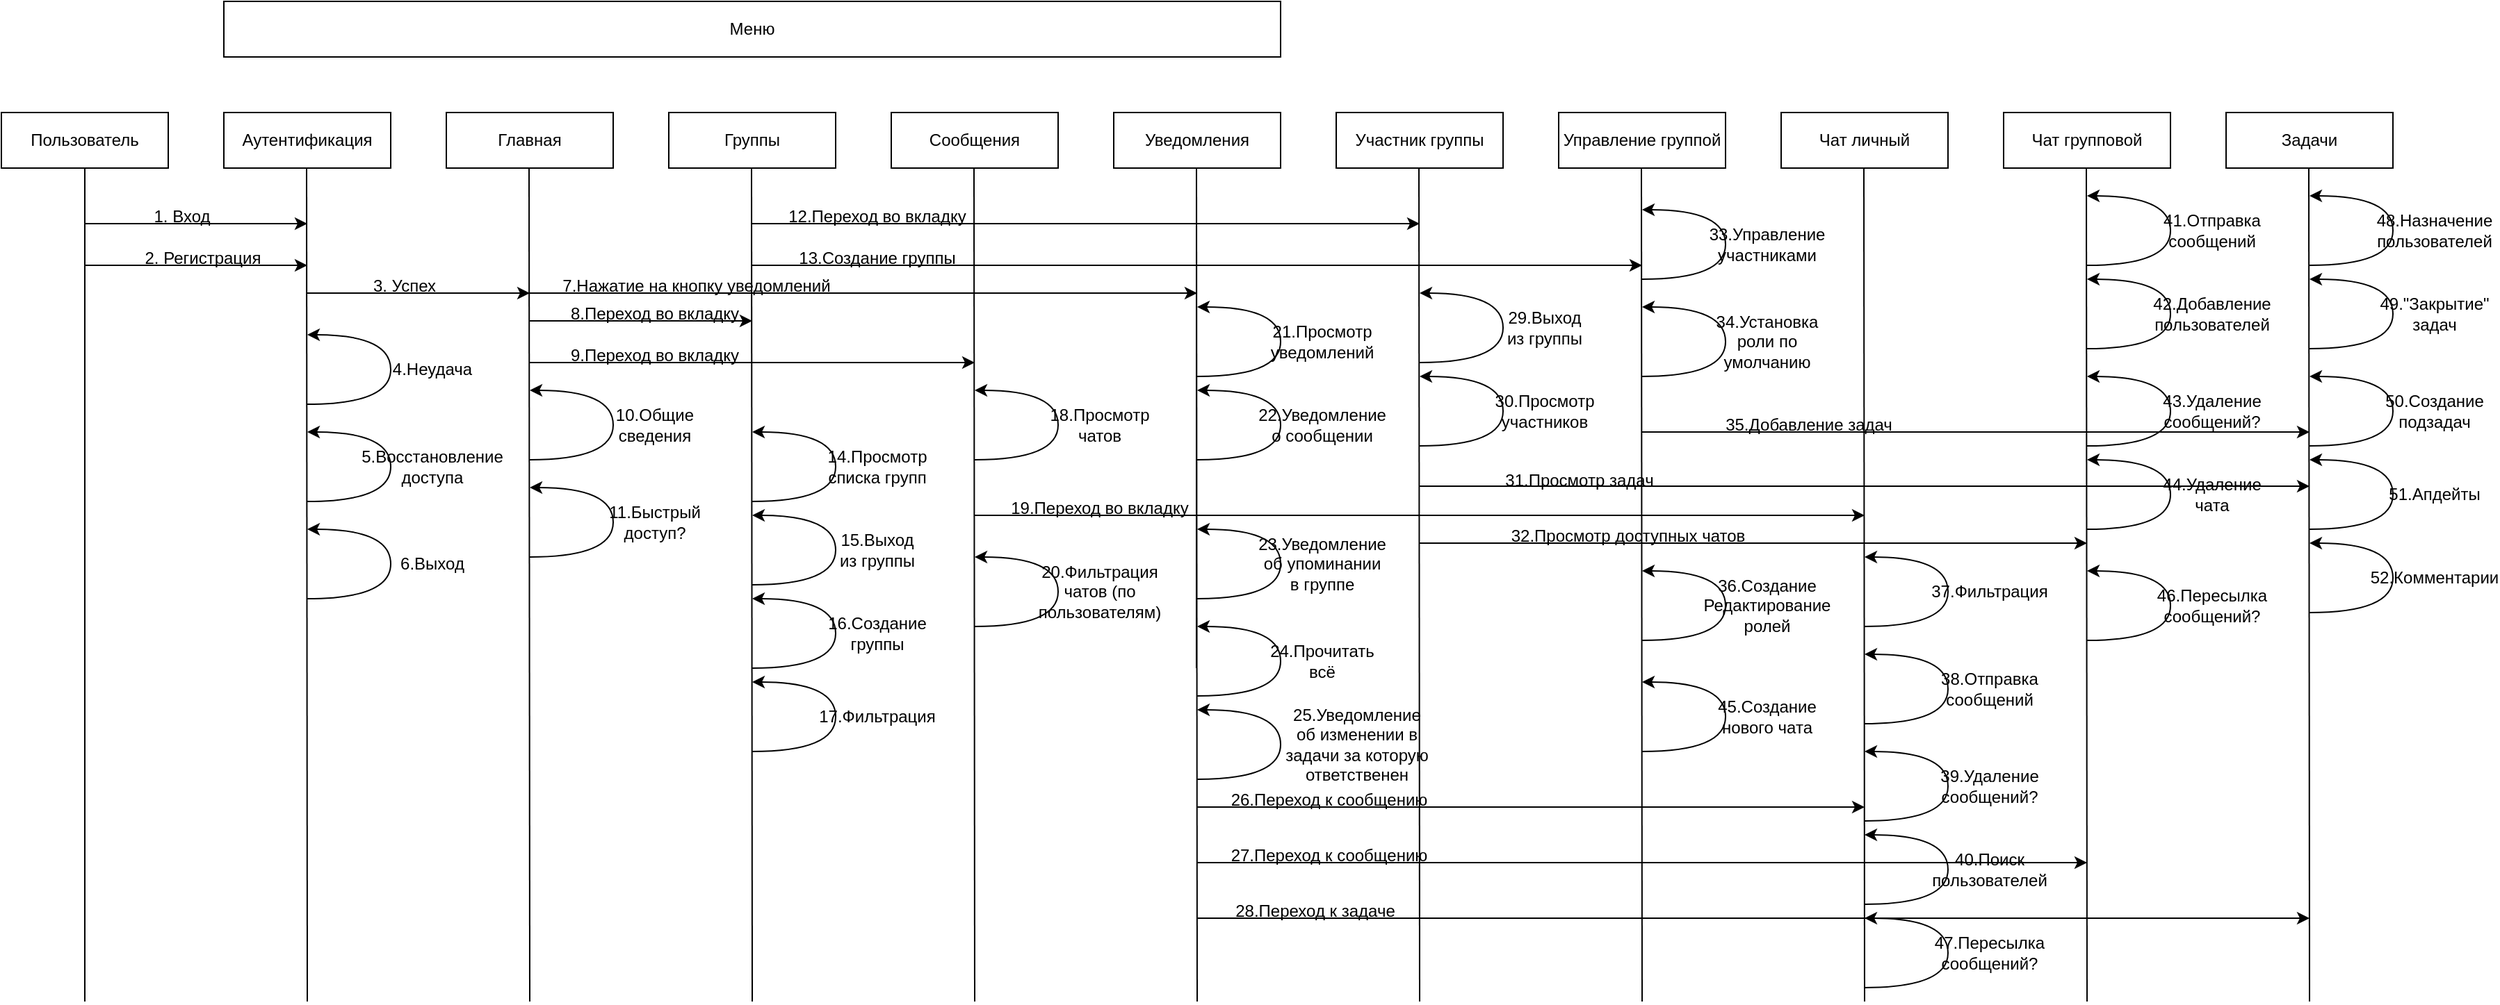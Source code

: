 <mxfile version="24.4.6" type="github">
  <diagram name="Страница — 1" id="s5lSltHHKo5J-6hGRJNd">
    <mxGraphModel dx="2066" dy="2324" grid="1" gridSize="10" guides="1" tooltips="1" connect="1" arrows="1" fold="1" page="1" pageScale="1" pageWidth="827" pageHeight="1169" math="0" shadow="0">
      <root>
        <mxCell id="0" />
        <mxCell id="1" parent="0" />
        <mxCell id="kUCPnOPIUIojSf-nV9jS-2" value="Пользователь" style="rounded=0;whiteSpace=wrap;html=1;" parent="1" vertex="1">
          <mxGeometry x="80" y="40" width="120" height="40" as="geometry" />
        </mxCell>
        <mxCell id="kUCPnOPIUIojSf-nV9jS-3" value="Аутентификация" style="rounded=0;whiteSpace=wrap;html=1;" parent="1" vertex="1">
          <mxGeometry x="240" y="40" width="120" height="40" as="geometry" />
        </mxCell>
        <mxCell id="kUCPnOPIUIojSf-nV9jS-5" value="" style="endArrow=none;html=1;rounded=0;entryX=0.5;entryY=1;entryDx=0;entryDy=0;" parent="1" target="kUCPnOPIUIojSf-nV9jS-2" edge="1">
          <mxGeometry width="50" height="50" relative="1" as="geometry">
            <mxPoint x="140" y="680" as="sourcePoint" />
            <mxPoint x="440" y="380" as="targetPoint" />
          </mxGeometry>
        </mxCell>
        <mxCell id="kUCPnOPIUIojSf-nV9jS-6" value="" style="endArrow=classic;html=1;rounded=0;" parent="1" edge="1">
          <mxGeometry width="50" height="50" relative="1" as="geometry">
            <mxPoint x="140" y="120" as="sourcePoint" />
            <mxPoint x="300" y="120" as="targetPoint" />
          </mxGeometry>
        </mxCell>
        <mxCell id="kUCPnOPIUIojSf-nV9jS-7" value="" style="endArrow=none;html=1;rounded=0;entryX=0.5;entryY=1;entryDx=0;entryDy=0;" parent="1" edge="1">
          <mxGeometry width="50" height="50" relative="1" as="geometry">
            <mxPoint x="300" y="680" as="sourcePoint" />
            <mxPoint x="299.5" y="80" as="targetPoint" />
          </mxGeometry>
        </mxCell>
        <mxCell id="kUCPnOPIUIojSf-nV9jS-8" value="1. Вход" style="text;html=1;align=center;verticalAlign=middle;whiteSpace=wrap;rounded=0;" parent="1" vertex="1">
          <mxGeometry x="180" y="100" width="60" height="30" as="geometry" />
        </mxCell>
        <mxCell id="kUCPnOPIUIojSf-nV9jS-10" value="" style="endArrow=classic;html=1;rounded=0;" parent="1" edge="1">
          <mxGeometry width="50" height="50" relative="1" as="geometry">
            <mxPoint x="140" y="150" as="sourcePoint" />
            <mxPoint x="300" y="150" as="targetPoint" />
          </mxGeometry>
        </mxCell>
        <mxCell id="kUCPnOPIUIojSf-nV9jS-11" value="2. Регистрация" style="text;html=1;align=center;verticalAlign=middle;whiteSpace=wrap;rounded=0;" parent="1" vertex="1">
          <mxGeometry x="180" y="130" width="90" height="30" as="geometry" />
        </mxCell>
        <mxCell id="kUCPnOPIUIojSf-nV9jS-13" value="Главная" style="rounded=0;whiteSpace=wrap;html=1;" parent="1" vertex="1">
          <mxGeometry x="400" y="40" width="120" height="40" as="geometry" />
        </mxCell>
        <mxCell id="kUCPnOPIUIojSf-nV9jS-14" value="" style="endArrow=none;html=1;rounded=0;entryX=0.5;entryY=1;entryDx=0;entryDy=0;" parent="1" edge="1">
          <mxGeometry width="50" height="50" relative="1" as="geometry">
            <mxPoint x="460" y="680" as="sourcePoint" />
            <mxPoint x="459.5" y="80" as="targetPoint" />
          </mxGeometry>
        </mxCell>
        <mxCell id="kUCPnOPIUIojSf-nV9jS-15" value="Группы" style="rounded=0;whiteSpace=wrap;html=1;" parent="1" vertex="1">
          <mxGeometry x="560" y="40" width="120" height="40" as="geometry" />
        </mxCell>
        <mxCell id="kUCPnOPIUIojSf-nV9jS-16" value="" style="endArrow=none;html=1;rounded=0;entryX=0.5;entryY=1;entryDx=0;entryDy=0;" parent="1" edge="1">
          <mxGeometry width="50" height="50" relative="1" as="geometry">
            <mxPoint x="620" y="680" as="sourcePoint" />
            <mxPoint x="619.5" y="80" as="targetPoint" />
          </mxGeometry>
        </mxCell>
        <mxCell id="kUCPnOPIUIojSf-nV9jS-17" value="Сообщения" style="rounded=0;whiteSpace=wrap;html=1;" parent="1" vertex="1">
          <mxGeometry x="720" y="40" width="120" height="40" as="geometry" />
        </mxCell>
        <mxCell id="kUCPnOPIUIojSf-nV9jS-18" value="" style="endArrow=none;html=1;rounded=0;entryX=0.5;entryY=1;entryDx=0;entryDy=0;" parent="1" edge="1">
          <mxGeometry width="50" height="50" relative="1" as="geometry">
            <mxPoint x="780" y="680" as="sourcePoint" />
            <mxPoint x="779.5" y="80" as="targetPoint" />
          </mxGeometry>
        </mxCell>
        <mxCell id="kUCPnOPIUIojSf-nV9jS-19" value="" style="endArrow=classic;html=1;rounded=0;" parent="1" edge="1">
          <mxGeometry width="50" height="50" relative="1" as="geometry">
            <mxPoint x="460" y="190" as="sourcePoint" />
            <mxPoint x="620" y="190" as="targetPoint" />
          </mxGeometry>
        </mxCell>
        <mxCell id="kUCPnOPIUIojSf-nV9jS-20" value="8.Переход во вкладку" style="text;html=1;align=center;verticalAlign=middle;whiteSpace=wrap;rounded=0;" parent="1" vertex="1">
          <mxGeometry x="480" y="170" width="140" height="30" as="geometry" />
        </mxCell>
        <mxCell id="kUCPnOPIUIojSf-nV9jS-21" value="" style="endArrow=classic;html=1;rounded=0;" parent="1" edge="1">
          <mxGeometry width="50" height="50" relative="1" as="geometry">
            <mxPoint x="460" y="220" as="sourcePoint" />
            <mxPoint x="780" y="220" as="targetPoint" />
          </mxGeometry>
        </mxCell>
        <mxCell id="kUCPnOPIUIojSf-nV9jS-25" value="" style="endArrow=classic;html=1;rounded=0;" parent="1" edge="1">
          <mxGeometry width="50" height="50" relative="1" as="geometry">
            <mxPoint x="300" y="170" as="sourcePoint" />
            <mxPoint x="460" y="170" as="targetPoint" />
          </mxGeometry>
        </mxCell>
        <mxCell id="kUCPnOPIUIojSf-nV9jS-26" value="3. Успех" style="text;html=1;align=center;verticalAlign=middle;whiteSpace=wrap;rounded=0;" parent="1" vertex="1">
          <mxGeometry x="340" y="150" width="60" height="30" as="geometry" />
        </mxCell>
        <mxCell id="kUCPnOPIUIojSf-nV9jS-27" value="" style="curved=1;endArrow=classic;html=1;rounded=0;" parent="1" edge="1">
          <mxGeometry width="50" height="50" relative="1" as="geometry">
            <mxPoint x="300" y="250" as="sourcePoint" />
            <mxPoint x="300" y="200" as="targetPoint" />
            <Array as="points">
              <mxPoint x="360" y="250" />
              <mxPoint x="360" y="200" />
              <mxPoint x="300" y="200" />
            </Array>
          </mxGeometry>
        </mxCell>
        <mxCell id="kUCPnOPIUIojSf-nV9jS-28" value="4.Неудача" style="text;html=1;align=center;verticalAlign=middle;whiteSpace=wrap;rounded=0;" parent="1" vertex="1">
          <mxGeometry x="360" y="210" width="60" height="30" as="geometry" />
        </mxCell>
        <mxCell id="kUCPnOPIUIojSf-nV9jS-31" value="9.Переход во вкладку" style="text;html=1;align=center;verticalAlign=middle;whiteSpace=wrap;rounded=0;" parent="1" vertex="1">
          <mxGeometry x="480" y="200" width="140" height="30" as="geometry" />
        </mxCell>
        <mxCell id="kUCPnOPIUIojSf-nV9jS-32" value="Уведомления" style="rounded=0;whiteSpace=wrap;html=1;" parent="1" vertex="1">
          <mxGeometry x="880" y="40" width="120" height="40" as="geometry" />
        </mxCell>
        <mxCell id="kUCPnOPIUIojSf-nV9jS-33" value="" style="endArrow=none;html=1;rounded=0;entryX=0.5;entryY=1;entryDx=0;entryDy=0;" parent="1" edge="1">
          <mxGeometry width="50" height="50" relative="1" as="geometry">
            <mxPoint x="939.5" y="440" as="sourcePoint" />
            <mxPoint x="939.5" y="80" as="targetPoint" />
          </mxGeometry>
        </mxCell>
        <mxCell id="kUCPnOPIUIojSf-nV9jS-34" value="" style="curved=1;endArrow=classic;html=1;rounded=0;" parent="1" edge="1">
          <mxGeometry width="50" height="50" relative="1" as="geometry">
            <mxPoint x="620" y="320" as="sourcePoint" />
            <mxPoint x="620" y="270" as="targetPoint" />
            <Array as="points">
              <mxPoint x="680" y="320" />
              <mxPoint x="680" y="270" />
              <mxPoint x="620" y="270" />
            </Array>
          </mxGeometry>
        </mxCell>
        <mxCell id="kUCPnOPIUIojSf-nV9jS-35" value="14.Просмотр списка групп" style="text;html=1;align=center;verticalAlign=middle;whiteSpace=wrap;rounded=0;" parent="1" vertex="1">
          <mxGeometry x="680" y="280" width="60" height="30" as="geometry" />
        </mxCell>
        <mxCell id="kUCPnOPIUIojSf-nV9jS-36" value="Участник группы" style="rounded=0;whiteSpace=wrap;html=1;" parent="1" vertex="1">
          <mxGeometry x="1040" y="40" width="120" height="40" as="geometry" />
        </mxCell>
        <mxCell id="kUCPnOPIUIojSf-nV9jS-37" value="" style="endArrow=none;html=1;rounded=0;entryX=0.5;entryY=1;entryDx=0;entryDy=0;" parent="1" edge="1">
          <mxGeometry width="50" height="50" relative="1" as="geometry">
            <mxPoint x="1100" y="680" as="sourcePoint" />
            <mxPoint x="1099.5" y="80" as="targetPoint" />
          </mxGeometry>
        </mxCell>
        <mxCell id="kUCPnOPIUIojSf-nV9jS-38" value="Управление группой" style="rounded=0;whiteSpace=wrap;html=1;" parent="1" vertex="1">
          <mxGeometry x="1200" y="40" width="120" height="40" as="geometry" />
        </mxCell>
        <mxCell id="kUCPnOPIUIojSf-nV9jS-39" value="" style="endArrow=none;html=1;rounded=0;entryX=0.5;entryY=1;entryDx=0;entryDy=0;" parent="1" edge="1">
          <mxGeometry width="50" height="50" relative="1" as="geometry">
            <mxPoint x="1260" y="680" as="sourcePoint" />
            <mxPoint x="1259.5" y="80" as="targetPoint" />
          </mxGeometry>
        </mxCell>
        <mxCell id="kUCPnOPIUIojSf-nV9jS-40" value="" style="curved=1;endArrow=classic;html=1;rounded=0;" parent="1" edge="1">
          <mxGeometry width="50" height="50" relative="1" as="geometry">
            <mxPoint x="620" y="380" as="sourcePoint" />
            <mxPoint x="620" y="330" as="targetPoint" />
            <Array as="points">
              <mxPoint x="680" y="380" />
              <mxPoint x="680" y="330" />
              <mxPoint x="620" y="330" />
            </Array>
          </mxGeometry>
        </mxCell>
        <mxCell id="kUCPnOPIUIojSf-nV9jS-41" value="15.Выход из группы" style="text;html=1;align=center;verticalAlign=middle;whiteSpace=wrap;rounded=0;" parent="1" vertex="1">
          <mxGeometry x="680" y="340" width="60" height="30" as="geometry" />
        </mxCell>
        <mxCell id="kUCPnOPIUIojSf-nV9jS-42" value="" style="endArrow=none;html=1;rounded=0;entryX=0.5;entryY=1;entryDx=0;entryDy=0;" parent="1" edge="1">
          <mxGeometry width="50" height="50" relative="1" as="geometry">
            <mxPoint x="940" y="680" as="sourcePoint" />
            <mxPoint x="939.5" y="80" as="targetPoint" />
          </mxGeometry>
        </mxCell>
        <mxCell id="kUCPnOPIUIojSf-nV9jS-46" value="" style="endArrow=classic;html=1;rounded=0;" parent="1" edge="1">
          <mxGeometry width="50" height="50" relative="1" as="geometry">
            <mxPoint x="620" y="120" as="sourcePoint" />
            <mxPoint x="1100" y="120" as="targetPoint" />
          </mxGeometry>
        </mxCell>
        <mxCell id="kUCPnOPIUIojSf-nV9jS-47" value="12.Переход во вкладку" style="text;html=1;align=center;verticalAlign=middle;whiteSpace=wrap;rounded=0;" parent="1" vertex="1">
          <mxGeometry x="640" y="100" width="140" height="30" as="geometry" />
        </mxCell>
        <mxCell id="kUCPnOPIUIojSf-nV9jS-50" value="" style="endArrow=classic;html=1;rounded=0;" parent="1" edge="1">
          <mxGeometry width="50" height="50" relative="1" as="geometry">
            <mxPoint x="620" y="150" as="sourcePoint" />
            <mxPoint x="1260" y="150" as="targetPoint" />
          </mxGeometry>
        </mxCell>
        <mxCell id="kUCPnOPIUIojSf-nV9jS-51" value="13.Создание группы" style="text;html=1;align=center;verticalAlign=middle;whiteSpace=wrap;rounded=0;" parent="1" vertex="1">
          <mxGeometry x="640" y="130" width="140" height="30" as="geometry" />
        </mxCell>
        <mxCell id="kUCPnOPIUIojSf-nV9jS-54" value="" style="curved=1;endArrow=classic;html=1;rounded=0;" parent="1" edge="1">
          <mxGeometry width="50" height="50" relative="1" as="geometry">
            <mxPoint x="780" y="290" as="sourcePoint" />
            <mxPoint x="780" y="240" as="targetPoint" />
            <Array as="points">
              <mxPoint x="840" y="290" />
              <mxPoint x="840" y="240" />
              <mxPoint x="780" y="240" />
            </Array>
          </mxGeometry>
        </mxCell>
        <mxCell id="kUCPnOPIUIojSf-nV9jS-55" value="18.&lt;span style=&quot;background-color: transparent; color: light-dark(rgb(0, 0, 0), rgb(255, 255, 255));&quot;&gt;Просмотр чатов&lt;/span&gt;" style="text;html=1;align=center;verticalAlign=middle;whiteSpace=wrap;rounded=0;" parent="1" vertex="1">
          <mxGeometry x="840" y="250" width="60" height="30" as="geometry" />
        </mxCell>
        <mxCell id="kUCPnOPIUIojSf-nV9jS-58" value="Чат личный" style="rounded=0;whiteSpace=wrap;html=1;" parent="1" vertex="1">
          <mxGeometry x="1360" y="40" width="120" height="40" as="geometry" />
        </mxCell>
        <mxCell id="kUCPnOPIUIojSf-nV9jS-59" value="" style="endArrow=none;html=1;rounded=0;entryX=0.5;entryY=1;entryDx=0;entryDy=0;" parent="1" edge="1">
          <mxGeometry width="50" height="50" relative="1" as="geometry">
            <mxPoint x="1420" y="680" as="sourcePoint" />
            <mxPoint x="1419.5" y="80" as="targetPoint" />
          </mxGeometry>
        </mxCell>
        <mxCell id="kUCPnOPIUIojSf-nV9jS-60" value="" style="endArrow=classic;html=1;rounded=0;" parent="1" edge="1">
          <mxGeometry width="50" height="50" relative="1" as="geometry">
            <mxPoint x="780" y="330" as="sourcePoint" />
            <mxPoint x="1420" y="330" as="targetPoint" />
          </mxGeometry>
        </mxCell>
        <mxCell id="kUCPnOPIUIojSf-nV9jS-61" value="19.Переход во вкладку" style="text;html=1;align=center;verticalAlign=middle;whiteSpace=wrap;rounded=0;" parent="1" vertex="1">
          <mxGeometry x="800" y="310" width="140" height="30" as="geometry" />
        </mxCell>
        <mxCell id="kUCPnOPIUIojSf-nV9jS-62" value="" style="curved=1;endArrow=classic;html=1;rounded=0;" parent="1" edge="1">
          <mxGeometry width="50" height="50" relative="1" as="geometry">
            <mxPoint x="620" y="440" as="sourcePoint" />
            <mxPoint x="620" y="390" as="targetPoint" />
            <Array as="points">
              <mxPoint x="680" y="440" />
              <mxPoint x="680" y="390" />
              <mxPoint x="620" y="390" />
            </Array>
          </mxGeometry>
        </mxCell>
        <mxCell id="kUCPnOPIUIojSf-nV9jS-63" value="16.Создание группы" style="text;html=1;align=center;verticalAlign=middle;whiteSpace=wrap;rounded=0;" parent="1" vertex="1">
          <mxGeometry x="680" y="400" width="60" height="30" as="geometry" />
        </mxCell>
        <mxCell id="kUCPnOPIUIojSf-nV9jS-64" value="" style="curved=1;endArrow=classic;html=1;rounded=0;" parent="1" edge="1">
          <mxGeometry width="50" height="50" relative="1" as="geometry">
            <mxPoint x="620" y="500" as="sourcePoint" />
            <mxPoint x="620" y="450" as="targetPoint" />
            <Array as="points">
              <mxPoint x="680" y="500" />
              <mxPoint x="680" y="450" />
              <mxPoint x="620" y="450" />
            </Array>
          </mxGeometry>
        </mxCell>
        <mxCell id="kUCPnOPIUIojSf-nV9jS-65" value="17.Фильтрация" style="text;html=1;align=center;verticalAlign=middle;whiteSpace=wrap;rounded=0;" parent="1" vertex="1">
          <mxGeometry x="680" y="460" width="60" height="30" as="geometry" />
        </mxCell>
        <mxCell id="kUCPnOPIUIojSf-nV9jS-66" value="" style="curved=1;endArrow=classic;html=1;rounded=0;" parent="1" edge="1">
          <mxGeometry width="50" height="50" relative="1" as="geometry">
            <mxPoint x="780" y="410" as="sourcePoint" />
            <mxPoint x="780" y="360" as="targetPoint" />
            <Array as="points">
              <mxPoint x="840" y="410" />
              <mxPoint x="840" y="360" />
              <mxPoint x="780" y="360" />
            </Array>
          </mxGeometry>
        </mxCell>
        <mxCell id="kUCPnOPIUIojSf-nV9jS-67" value="20.Фильтрация&lt;div&gt;чатов (по пользователям)&lt;/div&gt;" style="text;html=1;align=center;verticalAlign=middle;whiteSpace=wrap;rounded=0;" parent="1" vertex="1">
          <mxGeometry x="840" y="370" width="60" height="30" as="geometry" />
        </mxCell>
        <mxCell id="kUCPnOPIUIojSf-nV9jS-68" value="" style="curved=1;endArrow=classic;html=1;rounded=0;" parent="1" edge="1">
          <mxGeometry width="50" height="50" relative="1" as="geometry">
            <mxPoint x="1420" y="410" as="sourcePoint" />
            <mxPoint x="1420" y="360" as="targetPoint" />
            <Array as="points">
              <mxPoint x="1480" y="410" />
              <mxPoint x="1480" y="360" />
              <mxPoint x="1420" y="360" />
            </Array>
          </mxGeometry>
        </mxCell>
        <mxCell id="kUCPnOPIUIojSf-nV9jS-69" value="37.&lt;span style=&quot;background-color: initial;&quot;&gt;Фильтрация&lt;/span&gt;" style="text;html=1;align=center;verticalAlign=middle;whiteSpace=wrap;rounded=0;" parent="1" vertex="1">
          <mxGeometry x="1480" y="370" width="60" height="30" as="geometry" />
        </mxCell>
        <mxCell id="kUCPnOPIUIojSf-nV9jS-70" value="" style="curved=1;endArrow=classic;html=1;rounded=0;" parent="1" edge="1">
          <mxGeometry width="50" height="50" relative="1" as="geometry">
            <mxPoint x="1100" y="220" as="sourcePoint" />
            <mxPoint x="1100" y="170" as="targetPoint" />
            <Array as="points">
              <mxPoint x="1160" y="220" />
              <mxPoint x="1160" y="170" />
              <mxPoint x="1100" y="170" />
            </Array>
          </mxGeometry>
        </mxCell>
        <mxCell id="kUCPnOPIUIojSf-nV9jS-71" value="29.Выход из группы" style="text;html=1;align=center;verticalAlign=middle;whiteSpace=wrap;rounded=0;" parent="1" vertex="1">
          <mxGeometry x="1160" y="180" width="60" height="30" as="geometry" />
        </mxCell>
        <mxCell id="kUCPnOPIUIojSf-nV9jS-72" value="" style="curved=1;endArrow=classic;html=1;rounded=0;" parent="1" edge="1">
          <mxGeometry width="50" height="50" relative="1" as="geometry">
            <mxPoint x="1100" y="280" as="sourcePoint" />
            <mxPoint x="1100" y="230" as="targetPoint" />
            <Array as="points">
              <mxPoint x="1160" y="280" />
              <mxPoint x="1160" y="230" />
              <mxPoint x="1100" y="230" />
            </Array>
          </mxGeometry>
        </mxCell>
        <mxCell id="kUCPnOPIUIojSf-nV9jS-73" value="30.Просмотр участников" style="text;html=1;align=center;verticalAlign=middle;whiteSpace=wrap;rounded=0;" parent="1" vertex="1">
          <mxGeometry x="1160" y="240" width="60" height="30" as="geometry" />
        </mxCell>
        <mxCell id="kUCPnOPIUIojSf-nV9jS-74" value="" style="curved=1;endArrow=classic;html=1;rounded=0;" parent="1" edge="1">
          <mxGeometry width="50" height="50" relative="1" as="geometry">
            <mxPoint x="1420" y="480" as="sourcePoint" />
            <mxPoint x="1420" y="430" as="targetPoint" />
            <Array as="points">
              <mxPoint x="1480" y="480" />
              <mxPoint x="1480" y="430" />
              <mxPoint x="1420" y="430" />
            </Array>
          </mxGeometry>
        </mxCell>
        <mxCell id="kUCPnOPIUIojSf-nV9jS-75" value="38.Отправка сообщений" style="text;html=1;align=center;verticalAlign=middle;whiteSpace=wrap;rounded=0;" parent="1" vertex="1">
          <mxGeometry x="1480" y="440" width="60" height="30" as="geometry" />
        </mxCell>
        <mxCell id="kUCPnOPIUIojSf-nV9jS-76" value="Меню" style="rounded=0;whiteSpace=wrap;html=1;" parent="1" vertex="1">
          <mxGeometry x="240" y="-40" width="760" height="40" as="geometry" />
        </mxCell>
        <mxCell id="kUCPnOPIUIojSf-nV9jS-77" value="" style="curved=1;endArrow=classic;html=1;rounded=0;" parent="1" edge="1">
          <mxGeometry width="50" height="50" relative="1" as="geometry">
            <mxPoint x="300" y="320" as="sourcePoint" />
            <mxPoint x="300" y="270" as="targetPoint" />
            <Array as="points">
              <mxPoint x="360" y="320" />
              <mxPoint x="360" y="270" />
              <mxPoint x="300" y="270" />
            </Array>
          </mxGeometry>
        </mxCell>
        <mxCell id="kUCPnOPIUIojSf-nV9jS-78" value="5.Восстановление доступа" style="text;html=1;align=center;verticalAlign=middle;whiteSpace=wrap;rounded=0;" parent="1" vertex="1">
          <mxGeometry x="360" y="280" width="60" height="30" as="geometry" />
        </mxCell>
        <mxCell id="kUCPnOPIUIojSf-nV9jS-79" value="" style="curved=1;endArrow=classic;html=1;rounded=0;" parent="1" edge="1">
          <mxGeometry width="50" height="50" relative="1" as="geometry">
            <mxPoint x="460" y="290" as="sourcePoint" />
            <mxPoint x="460" y="240" as="targetPoint" />
            <Array as="points">
              <mxPoint x="520" y="290" />
              <mxPoint x="520" y="240" />
              <mxPoint x="460" y="240" />
            </Array>
          </mxGeometry>
        </mxCell>
        <mxCell id="kUCPnOPIUIojSf-nV9jS-80" value="10.Общие сведения" style="text;html=1;align=center;verticalAlign=middle;whiteSpace=wrap;rounded=0;" parent="1" vertex="1">
          <mxGeometry x="520" y="250" width="60" height="30" as="geometry" />
        </mxCell>
        <mxCell id="kUCPnOPIUIojSf-nV9jS-81" value="" style="curved=1;endArrow=classic;html=1;rounded=0;" parent="1" edge="1">
          <mxGeometry width="50" height="50" relative="1" as="geometry">
            <mxPoint x="460" y="360" as="sourcePoint" />
            <mxPoint x="460" y="310" as="targetPoint" />
            <Array as="points">
              <mxPoint x="520" y="360" />
              <mxPoint x="520" y="310" />
              <mxPoint x="460" y="310" />
            </Array>
          </mxGeometry>
        </mxCell>
        <mxCell id="kUCPnOPIUIojSf-nV9jS-82" value="11.Быстрый доступ?" style="text;html=1;align=center;verticalAlign=middle;whiteSpace=wrap;rounded=0;" parent="1" vertex="1">
          <mxGeometry x="520" y="320" width="60" height="30" as="geometry" />
        </mxCell>
        <mxCell id="kUCPnOPIUIojSf-nV9jS-83" value="" style="curved=1;endArrow=classic;html=1;rounded=0;" parent="1" edge="1">
          <mxGeometry width="50" height="50" relative="1" as="geometry">
            <mxPoint x="940" y="230" as="sourcePoint" />
            <mxPoint x="940" y="180" as="targetPoint" />
            <Array as="points">
              <mxPoint x="1000" y="230" />
              <mxPoint x="1000" y="180" />
              <mxPoint x="940" y="180" />
            </Array>
          </mxGeometry>
        </mxCell>
        <mxCell id="kUCPnOPIUIojSf-nV9jS-84" value="21.Просмотр уведомлений" style="text;html=1;align=center;verticalAlign=middle;whiteSpace=wrap;rounded=0;" parent="1" vertex="1">
          <mxGeometry x="1000" y="190" width="60" height="30" as="geometry" />
        </mxCell>
        <mxCell id="kUCPnOPIUIojSf-nV9jS-87" value="" style="endArrow=classic;html=1;rounded=0;" parent="1" edge="1">
          <mxGeometry width="50" height="50" relative="1" as="geometry">
            <mxPoint x="460" y="170" as="sourcePoint" />
            <mxPoint x="940" y="170" as="targetPoint" />
          </mxGeometry>
        </mxCell>
        <mxCell id="kUCPnOPIUIojSf-nV9jS-88" value="7.Нажатие на кнопку уведомлений" style="text;html=1;align=center;verticalAlign=middle;whiteSpace=wrap;rounded=0;" parent="1" vertex="1">
          <mxGeometry x="470" y="150" width="220" height="30" as="geometry" />
        </mxCell>
        <mxCell id="kUCPnOPIUIojSf-nV9jS-89" value="" style="curved=1;endArrow=classic;html=1;rounded=0;" parent="1" edge="1">
          <mxGeometry width="50" height="50" relative="1" as="geometry">
            <mxPoint x="300" y="390" as="sourcePoint" />
            <mxPoint x="300" y="340" as="targetPoint" />
            <Array as="points">
              <mxPoint x="360" y="390" />
              <mxPoint x="360" y="340" />
              <mxPoint x="300" y="340" />
            </Array>
          </mxGeometry>
        </mxCell>
        <mxCell id="kUCPnOPIUIojSf-nV9jS-90" value="6.Выход" style="text;html=1;align=center;verticalAlign=middle;whiteSpace=wrap;rounded=0;" parent="1" vertex="1">
          <mxGeometry x="360" y="350" width="60" height="30" as="geometry" />
        </mxCell>
        <mxCell id="kUCPnOPIUIojSf-nV9jS-92" value="" style="curved=1;endArrow=classic;html=1;rounded=0;" parent="1" edge="1">
          <mxGeometry width="50" height="50" relative="1" as="geometry">
            <mxPoint x="940" y="290" as="sourcePoint" />
            <mxPoint x="940" y="240" as="targetPoint" />
            <Array as="points">
              <mxPoint x="1000" y="290" />
              <mxPoint x="1000" y="240" />
              <mxPoint x="940" y="240" />
            </Array>
          </mxGeometry>
        </mxCell>
        <mxCell id="kUCPnOPIUIojSf-nV9jS-93" value="22.Уведомление о сообщении" style="text;html=1;align=center;verticalAlign=middle;whiteSpace=wrap;rounded=0;" parent="1" vertex="1">
          <mxGeometry x="1000" y="250" width="60" height="30" as="geometry" />
        </mxCell>
        <mxCell id="kUCPnOPIUIojSf-nV9jS-94" value="" style="curved=1;endArrow=classic;html=1;rounded=0;" parent="1" edge="1">
          <mxGeometry width="50" height="50" relative="1" as="geometry">
            <mxPoint x="940" y="390" as="sourcePoint" />
            <mxPoint x="940" y="340" as="targetPoint" />
            <Array as="points">
              <mxPoint x="1000" y="390" />
              <mxPoint x="1000" y="340" />
              <mxPoint x="940" y="340" />
            </Array>
          </mxGeometry>
        </mxCell>
        <mxCell id="kUCPnOPIUIojSf-nV9jS-95" value="23.Уведомление об упоминании в группе" style="text;html=1;align=center;verticalAlign=middle;whiteSpace=wrap;rounded=0;" parent="1" vertex="1">
          <mxGeometry x="1000" y="350" width="60" height="30" as="geometry" />
        </mxCell>
        <mxCell id="kUCPnOPIUIojSf-nV9jS-96" value="" style="curved=1;endArrow=classic;html=1;rounded=0;" parent="1" edge="1">
          <mxGeometry width="50" height="50" relative="1" as="geometry">
            <mxPoint x="940" y="460" as="sourcePoint" />
            <mxPoint x="940" y="410" as="targetPoint" />
            <Array as="points">
              <mxPoint x="1000" y="460" />
              <mxPoint x="1000" y="410" />
              <mxPoint x="940" y="410" />
            </Array>
          </mxGeometry>
        </mxCell>
        <mxCell id="kUCPnOPIUIojSf-nV9jS-97" value="24.Прочитать всё" style="text;html=1;align=center;verticalAlign=middle;whiteSpace=wrap;rounded=0;" parent="1" vertex="1">
          <mxGeometry x="1000" y="420" width="60" height="30" as="geometry" />
        </mxCell>
        <mxCell id="kUCPnOPIUIojSf-nV9jS-101" value="" style="endArrow=classic;html=1;rounded=0;" parent="1" edge="1">
          <mxGeometry width="50" height="50" relative="1" as="geometry">
            <mxPoint x="940" y="540" as="sourcePoint" />
            <mxPoint x="1420" y="540" as="targetPoint" />
          </mxGeometry>
        </mxCell>
        <mxCell id="kUCPnOPIUIojSf-nV9jS-102" value="26.Переход к сообщению" style="text;html=1;align=center;verticalAlign=middle;whiteSpace=wrap;rounded=0;" parent="1" vertex="1">
          <mxGeometry x="960" y="520" width="150" height="30" as="geometry" />
        </mxCell>
        <mxCell id="kUCPnOPIUIojSf-nV9jS-105" value="Чат групповой" style="rounded=0;whiteSpace=wrap;html=1;" parent="1" vertex="1">
          <mxGeometry x="1520" y="40" width="120" height="40" as="geometry" />
        </mxCell>
        <mxCell id="kUCPnOPIUIojSf-nV9jS-106" value="" style="endArrow=none;html=1;rounded=0;entryX=0.5;entryY=1;entryDx=0;entryDy=0;" parent="1" edge="1">
          <mxGeometry width="50" height="50" relative="1" as="geometry">
            <mxPoint x="1580" y="680" as="sourcePoint" />
            <mxPoint x="1579.5" y="80" as="targetPoint" />
          </mxGeometry>
        </mxCell>
        <mxCell id="kUCPnOPIUIojSf-nV9jS-107" value="Задачи" style="rounded=0;whiteSpace=wrap;html=1;" parent="1" vertex="1">
          <mxGeometry x="1680" y="40" width="120" height="40" as="geometry" />
        </mxCell>
        <mxCell id="kUCPnOPIUIojSf-nV9jS-108" value="" style="endArrow=none;html=1;rounded=0;entryX=0.5;entryY=1;entryDx=0;entryDy=0;" parent="1" edge="1">
          <mxGeometry width="50" height="50" relative="1" as="geometry">
            <mxPoint x="1740" y="680" as="sourcePoint" />
            <mxPoint x="1739.5" y="80" as="targetPoint" />
          </mxGeometry>
        </mxCell>
        <mxCell id="3MGng4BcUYbXlGZzXN4c-1" value="" style="endArrow=classic;html=1;rounded=0;" parent="1" edge="1">
          <mxGeometry width="50" height="50" relative="1" as="geometry">
            <mxPoint x="940" y="580" as="sourcePoint" />
            <mxPoint x="1580" y="580" as="targetPoint" />
          </mxGeometry>
        </mxCell>
        <mxCell id="3MGng4BcUYbXlGZzXN4c-2" value="27.Переход к сообщению" style="text;html=1;align=center;verticalAlign=middle;whiteSpace=wrap;rounded=0;" parent="1" vertex="1">
          <mxGeometry x="960" y="560" width="150" height="30" as="geometry" />
        </mxCell>
        <mxCell id="3MGng4BcUYbXlGZzXN4c-3" value="" style="curved=1;endArrow=classic;html=1;rounded=0;" parent="1" edge="1">
          <mxGeometry width="50" height="50" relative="1" as="geometry">
            <mxPoint x="940" y="520" as="sourcePoint" />
            <mxPoint x="940" y="470" as="targetPoint" />
            <Array as="points">
              <mxPoint x="1000" y="520" />
              <mxPoint x="1000" y="470" />
              <mxPoint x="940" y="470" />
            </Array>
          </mxGeometry>
        </mxCell>
        <mxCell id="3MGng4BcUYbXlGZzXN4c-4" value="25.Уведомление об изменении в задачи за которую ответственен" style="text;html=1;align=center;verticalAlign=middle;whiteSpace=wrap;rounded=0;" parent="1" vertex="1">
          <mxGeometry x="1000" y="480" width="110" height="30" as="geometry" />
        </mxCell>
        <mxCell id="3MGng4BcUYbXlGZzXN4c-5" value="" style="endArrow=classic;html=1;rounded=0;" parent="1" edge="1">
          <mxGeometry width="50" height="50" relative="1" as="geometry">
            <mxPoint x="940" y="620" as="sourcePoint" />
            <mxPoint x="1740" y="620" as="targetPoint" />
          </mxGeometry>
        </mxCell>
        <mxCell id="3MGng4BcUYbXlGZzXN4c-6" value="28.Переход к задаче" style="text;html=1;align=center;verticalAlign=middle;whiteSpace=wrap;rounded=0;" parent="1" vertex="1">
          <mxGeometry x="960" y="600" width="130" height="30" as="geometry" />
        </mxCell>
        <mxCell id="3MGng4BcUYbXlGZzXN4c-8" value="31.Просмотр задач" style="text;html=1;align=center;verticalAlign=middle;whiteSpace=wrap;rounded=0;" parent="1" vertex="1">
          <mxGeometry x="1160" y="290" width="110" height="30" as="geometry" />
        </mxCell>
        <mxCell id="3MGng4BcUYbXlGZzXN4c-9" value="" style="endArrow=classic;html=1;rounded=0;" parent="1" edge="1">
          <mxGeometry width="50" height="50" relative="1" as="geometry">
            <mxPoint x="1100" y="309" as="sourcePoint" />
            <mxPoint x="1740" y="309" as="targetPoint" />
          </mxGeometry>
        </mxCell>
        <mxCell id="3MGng4BcUYbXlGZzXN4c-14" value="" style="endArrow=classic;html=1;rounded=0;" parent="1" edge="1">
          <mxGeometry width="50" height="50" relative="1" as="geometry">
            <mxPoint x="1100" y="350" as="sourcePoint" />
            <mxPoint x="1580" y="350" as="targetPoint" />
          </mxGeometry>
        </mxCell>
        <mxCell id="3MGng4BcUYbXlGZzXN4c-15" value="32.Просмотр доступных чатов" style="text;html=1;align=center;verticalAlign=middle;whiteSpace=wrap;rounded=0;" parent="1" vertex="1">
          <mxGeometry x="1160" y="330" width="180" height="30" as="geometry" />
        </mxCell>
        <mxCell id="3MGng4BcUYbXlGZzXN4c-22" value="" style="curved=1;endArrow=classic;html=1;rounded=0;" parent="1" edge="1">
          <mxGeometry width="50" height="50" relative="1" as="geometry">
            <mxPoint x="1260" y="160" as="sourcePoint" />
            <mxPoint x="1260" y="110" as="targetPoint" />
            <Array as="points">
              <mxPoint x="1320" y="160" />
              <mxPoint x="1320" y="110" />
              <mxPoint x="1260" y="110" />
            </Array>
          </mxGeometry>
        </mxCell>
        <mxCell id="3MGng4BcUYbXlGZzXN4c-23" value="33.Управление участниками" style="text;html=1;align=center;verticalAlign=middle;whiteSpace=wrap;rounded=0;" parent="1" vertex="1">
          <mxGeometry x="1320" y="120" width="60" height="30" as="geometry" />
        </mxCell>
        <mxCell id="3MGng4BcUYbXlGZzXN4c-24" value="" style="curved=1;endArrow=classic;html=1;rounded=0;" parent="1" edge="1">
          <mxGeometry width="50" height="50" relative="1" as="geometry">
            <mxPoint x="1260" y="230" as="sourcePoint" />
            <mxPoint x="1260" y="180" as="targetPoint" />
            <Array as="points">
              <mxPoint x="1320" y="230" />
              <mxPoint x="1320" y="180" />
              <mxPoint x="1260" y="180" />
            </Array>
          </mxGeometry>
        </mxCell>
        <mxCell id="3MGng4BcUYbXlGZzXN4c-25" value="34.Установка роли по умолчанию" style="text;html=1;align=center;verticalAlign=middle;whiteSpace=wrap;rounded=0;" parent="1" vertex="1">
          <mxGeometry x="1320" y="190" width="60" height="30" as="geometry" />
        </mxCell>
        <mxCell id="3MGng4BcUYbXlGZzXN4c-27" value="35.Добавление задач" style="text;html=1;align=center;verticalAlign=middle;whiteSpace=wrap;rounded=0;" parent="1" vertex="1">
          <mxGeometry x="1280" y="250" width="200" height="30" as="geometry" />
        </mxCell>
        <mxCell id="3MGng4BcUYbXlGZzXN4c-28" value="" style="endArrow=classic;html=1;rounded=0;" parent="1" edge="1">
          <mxGeometry width="50" height="50" relative="1" as="geometry">
            <mxPoint x="1260" y="270" as="sourcePoint" />
            <mxPoint x="1740" y="270" as="targetPoint" />
          </mxGeometry>
        </mxCell>
        <mxCell id="3MGng4BcUYbXlGZzXN4c-29" value="" style="curved=1;endArrow=classic;html=1;rounded=0;" parent="1" edge="1">
          <mxGeometry width="50" height="50" relative="1" as="geometry">
            <mxPoint x="1260" y="420" as="sourcePoint" />
            <mxPoint x="1260" y="370" as="targetPoint" />
            <Array as="points">
              <mxPoint x="1320" y="420" />
              <mxPoint x="1320" y="370" />
              <mxPoint x="1260" y="370" />
            </Array>
          </mxGeometry>
        </mxCell>
        <mxCell id="3MGng4BcUYbXlGZzXN4c-30" value="36.Создание Редактирование ролей" style="text;html=1;align=center;verticalAlign=middle;whiteSpace=wrap;rounded=0;" parent="1" vertex="1">
          <mxGeometry x="1320" y="380" width="60" height="30" as="geometry" />
        </mxCell>
        <mxCell id="lkZ2KUlyy8k7gjg9m6Ld-1" value="" style="curved=1;endArrow=classic;html=1;rounded=0;" edge="1" parent="1">
          <mxGeometry width="50" height="50" relative="1" as="geometry">
            <mxPoint x="1420" y="550" as="sourcePoint" />
            <mxPoint x="1420" y="500" as="targetPoint" />
            <Array as="points">
              <mxPoint x="1480" y="550" />
              <mxPoint x="1480" y="500" />
              <mxPoint x="1420" y="500" />
            </Array>
          </mxGeometry>
        </mxCell>
        <mxCell id="lkZ2KUlyy8k7gjg9m6Ld-2" value="39.Удаление сообщений?" style="text;html=1;align=center;verticalAlign=middle;whiteSpace=wrap;rounded=0;" vertex="1" parent="1">
          <mxGeometry x="1480" y="510" width="60" height="30" as="geometry" />
        </mxCell>
        <mxCell id="lkZ2KUlyy8k7gjg9m6Ld-3" value="" style="curved=1;endArrow=classic;html=1;rounded=0;" edge="1" parent="1">
          <mxGeometry width="50" height="50" relative="1" as="geometry">
            <mxPoint x="1420" y="610" as="sourcePoint" />
            <mxPoint x="1420" y="560" as="targetPoint" />
            <Array as="points">
              <mxPoint x="1480" y="610" />
              <mxPoint x="1480" y="560" />
              <mxPoint x="1420" y="560" />
            </Array>
          </mxGeometry>
        </mxCell>
        <mxCell id="lkZ2KUlyy8k7gjg9m6Ld-4" value="40.Поиск пользователей" style="text;html=1;align=center;verticalAlign=middle;whiteSpace=wrap;rounded=0;" vertex="1" parent="1">
          <mxGeometry x="1480" y="570" width="60" height="30" as="geometry" />
        </mxCell>
        <mxCell id="lkZ2KUlyy8k7gjg9m6Ld-5" value="" style="curved=1;endArrow=classic;html=1;rounded=0;" edge="1" parent="1">
          <mxGeometry width="50" height="50" relative="1" as="geometry">
            <mxPoint x="1580" y="150" as="sourcePoint" />
            <mxPoint x="1580" y="100" as="targetPoint" />
            <Array as="points">
              <mxPoint x="1640" y="150" />
              <mxPoint x="1640" y="100" />
              <mxPoint x="1580" y="100" />
            </Array>
          </mxGeometry>
        </mxCell>
        <mxCell id="lkZ2KUlyy8k7gjg9m6Ld-6" value="41.Отправка сообщений" style="text;html=1;align=center;verticalAlign=middle;whiteSpace=wrap;rounded=0;" vertex="1" parent="1">
          <mxGeometry x="1640" y="110" width="60" height="30" as="geometry" />
        </mxCell>
        <mxCell id="lkZ2KUlyy8k7gjg9m6Ld-7" value="" style="curved=1;endArrow=classic;html=1;rounded=0;" edge="1" parent="1">
          <mxGeometry width="50" height="50" relative="1" as="geometry">
            <mxPoint x="1580" y="210" as="sourcePoint" />
            <mxPoint x="1580" y="160" as="targetPoint" />
            <Array as="points">
              <mxPoint x="1640" y="210" />
              <mxPoint x="1640" y="160" />
              <mxPoint x="1580" y="160" />
            </Array>
          </mxGeometry>
        </mxCell>
        <mxCell id="lkZ2KUlyy8k7gjg9m6Ld-8" value="42.Добавление пользователей" style="text;html=1;align=center;verticalAlign=middle;whiteSpace=wrap;rounded=0;" vertex="1" parent="1">
          <mxGeometry x="1640" y="170" width="60" height="30" as="geometry" />
        </mxCell>
        <mxCell id="lkZ2KUlyy8k7gjg9m6Ld-9" value="" style="curved=1;endArrow=classic;html=1;rounded=0;" edge="1" parent="1">
          <mxGeometry width="50" height="50" relative="1" as="geometry">
            <mxPoint x="1580" y="280" as="sourcePoint" />
            <mxPoint x="1580" y="230" as="targetPoint" />
            <Array as="points">
              <mxPoint x="1640" y="280" />
              <mxPoint x="1640" y="230" />
              <mxPoint x="1580" y="230" />
            </Array>
          </mxGeometry>
        </mxCell>
        <mxCell id="lkZ2KUlyy8k7gjg9m6Ld-10" value="43.Удаление сообщений?" style="text;html=1;align=center;verticalAlign=middle;whiteSpace=wrap;rounded=0;" vertex="1" parent="1">
          <mxGeometry x="1640" y="240" width="60" height="30" as="geometry" />
        </mxCell>
        <mxCell id="lkZ2KUlyy8k7gjg9m6Ld-11" value="" style="curved=1;endArrow=classic;html=1;rounded=0;" edge="1" parent="1">
          <mxGeometry width="50" height="50" relative="1" as="geometry">
            <mxPoint x="1580" y="340" as="sourcePoint" />
            <mxPoint x="1580" y="290" as="targetPoint" />
            <Array as="points">
              <mxPoint x="1640" y="340" />
              <mxPoint x="1640" y="290" />
              <mxPoint x="1580" y="290" />
            </Array>
          </mxGeometry>
        </mxCell>
        <mxCell id="lkZ2KUlyy8k7gjg9m6Ld-12" value="44.Удаление чата" style="text;html=1;align=center;verticalAlign=middle;whiteSpace=wrap;rounded=0;" vertex="1" parent="1">
          <mxGeometry x="1640" y="300" width="60" height="30" as="geometry" />
        </mxCell>
        <mxCell id="lkZ2KUlyy8k7gjg9m6Ld-13" value="" style="curved=1;endArrow=classic;html=1;rounded=0;" edge="1" parent="1">
          <mxGeometry width="50" height="50" relative="1" as="geometry">
            <mxPoint x="1260" y="500" as="sourcePoint" />
            <mxPoint x="1260" y="450" as="targetPoint" />
            <Array as="points">
              <mxPoint x="1320" y="500" />
              <mxPoint x="1320" y="450" />
              <mxPoint x="1260" y="450" />
            </Array>
          </mxGeometry>
        </mxCell>
        <mxCell id="lkZ2KUlyy8k7gjg9m6Ld-14" value="45.Создание нового чата" style="text;html=1;align=center;verticalAlign=middle;whiteSpace=wrap;rounded=0;" vertex="1" parent="1">
          <mxGeometry x="1320" y="460" width="60" height="30" as="geometry" />
        </mxCell>
        <mxCell id="lkZ2KUlyy8k7gjg9m6Ld-15" value="" style="curved=1;endArrow=classic;html=1;rounded=0;" edge="1" parent="1">
          <mxGeometry width="50" height="50" relative="1" as="geometry">
            <mxPoint x="1580" y="420" as="sourcePoint" />
            <mxPoint x="1580" y="370" as="targetPoint" />
            <Array as="points">
              <mxPoint x="1640" y="420" />
              <mxPoint x="1640" y="370" />
              <mxPoint x="1580" y="370" />
            </Array>
          </mxGeometry>
        </mxCell>
        <mxCell id="lkZ2KUlyy8k7gjg9m6Ld-16" value="46.Пересылка сообщений?" style="text;html=1;align=center;verticalAlign=middle;whiteSpace=wrap;rounded=0;" vertex="1" parent="1">
          <mxGeometry x="1640" y="380" width="60" height="30" as="geometry" />
        </mxCell>
        <mxCell id="lkZ2KUlyy8k7gjg9m6Ld-17" value="" style="curved=1;endArrow=classic;html=1;rounded=0;" edge="1" parent="1">
          <mxGeometry width="50" height="50" relative="1" as="geometry">
            <mxPoint x="1420" y="670" as="sourcePoint" />
            <mxPoint x="1420" y="620" as="targetPoint" />
            <Array as="points">
              <mxPoint x="1480" y="670" />
              <mxPoint x="1480" y="620" />
              <mxPoint x="1420" y="620" />
            </Array>
          </mxGeometry>
        </mxCell>
        <mxCell id="lkZ2KUlyy8k7gjg9m6Ld-18" value="47.Пересылка сообщений?" style="text;html=1;align=center;verticalAlign=middle;whiteSpace=wrap;rounded=0;" vertex="1" parent="1">
          <mxGeometry x="1480" y="630" width="60" height="30" as="geometry" />
        </mxCell>
        <mxCell id="lkZ2KUlyy8k7gjg9m6Ld-19" value="" style="curved=1;endArrow=classic;html=1;rounded=0;" edge="1" parent="1">
          <mxGeometry width="50" height="50" relative="1" as="geometry">
            <mxPoint x="1740" y="150" as="sourcePoint" />
            <mxPoint x="1740" y="100" as="targetPoint" />
            <Array as="points">
              <mxPoint x="1800" y="150" />
              <mxPoint x="1800" y="100" />
              <mxPoint x="1740" y="100" />
            </Array>
          </mxGeometry>
        </mxCell>
        <mxCell id="lkZ2KUlyy8k7gjg9m6Ld-20" value="48.Назначение пользователей" style="text;html=1;align=center;verticalAlign=middle;whiteSpace=wrap;rounded=0;" vertex="1" parent="1">
          <mxGeometry x="1800" y="110" width="60" height="30" as="geometry" />
        </mxCell>
        <mxCell id="lkZ2KUlyy8k7gjg9m6Ld-21" value="" style="curved=1;endArrow=classic;html=1;rounded=0;" edge="1" parent="1">
          <mxGeometry width="50" height="50" relative="1" as="geometry">
            <mxPoint x="1740" y="210" as="sourcePoint" />
            <mxPoint x="1740" y="160" as="targetPoint" />
            <Array as="points">
              <mxPoint x="1800" y="210" />
              <mxPoint x="1800" y="160" />
              <mxPoint x="1740" y="160" />
            </Array>
          </mxGeometry>
        </mxCell>
        <mxCell id="lkZ2KUlyy8k7gjg9m6Ld-22" value="49.&quot;Закрытие&quot; задач" style="text;html=1;align=center;verticalAlign=middle;whiteSpace=wrap;rounded=0;" vertex="1" parent="1">
          <mxGeometry x="1800" y="170" width="60" height="30" as="geometry" />
        </mxCell>
        <mxCell id="lkZ2KUlyy8k7gjg9m6Ld-23" value="" style="curved=1;endArrow=classic;html=1;rounded=0;" edge="1" parent="1">
          <mxGeometry width="50" height="50" relative="1" as="geometry">
            <mxPoint x="1740" y="280" as="sourcePoint" />
            <mxPoint x="1740" y="230" as="targetPoint" />
            <Array as="points">
              <mxPoint x="1800" y="280" />
              <mxPoint x="1800" y="230" />
              <mxPoint x="1740" y="230" />
            </Array>
          </mxGeometry>
        </mxCell>
        <mxCell id="lkZ2KUlyy8k7gjg9m6Ld-24" value="50.Создание подзадач" style="text;html=1;align=center;verticalAlign=middle;whiteSpace=wrap;rounded=0;" vertex="1" parent="1">
          <mxGeometry x="1800" y="240" width="60" height="30" as="geometry" />
        </mxCell>
        <mxCell id="lkZ2KUlyy8k7gjg9m6Ld-25" value="" style="curved=1;endArrow=classic;html=1;rounded=0;" edge="1" parent="1">
          <mxGeometry width="50" height="50" relative="1" as="geometry">
            <mxPoint x="1740" y="340" as="sourcePoint" />
            <mxPoint x="1740" y="290" as="targetPoint" />
            <Array as="points">
              <mxPoint x="1800" y="340" />
              <mxPoint x="1800" y="290" />
              <mxPoint x="1740" y="290" />
            </Array>
          </mxGeometry>
        </mxCell>
        <mxCell id="lkZ2KUlyy8k7gjg9m6Ld-26" value="51.Апдейты" style="text;html=1;align=center;verticalAlign=middle;whiteSpace=wrap;rounded=0;" vertex="1" parent="1">
          <mxGeometry x="1800" y="300" width="60" height="30" as="geometry" />
        </mxCell>
        <mxCell id="lkZ2KUlyy8k7gjg9m6Ld-27" value="" style="curved=1;endArrow=classic;html=1;rounded=0;" edge="1" parent="1">
          <mxGeometry width="50" height="50" relative="1" as="geometry">
            <mxPoint x="1740" y="400" as="sourcePoint" />
            <mxPoint x="1740" y="350" as="targetPoint" />
            <Array as="points">
              <mxPoint x="1800" y="400" />
              <mxPoint x="1800" y="350" />
              <mxPoint x="1740" y="350" />
            </Array>
          </mxGeometry>
        </mxCell>
        <mxCell id="lkZ2KUlyy8k7gjg9m6Ld-28" value="52.Комментарии" style="text;html=1;align=center;verticalAlign=middle;whiteSpace=wrap;rounded=0;" vertex="1" parent="1">
          <mxGeometry x="1800" y="360" width="60" height="30" as="geometry" />
        </mxCell>
      </root>
    </mxGraphModel>
  </diagram>
</mxfile>
